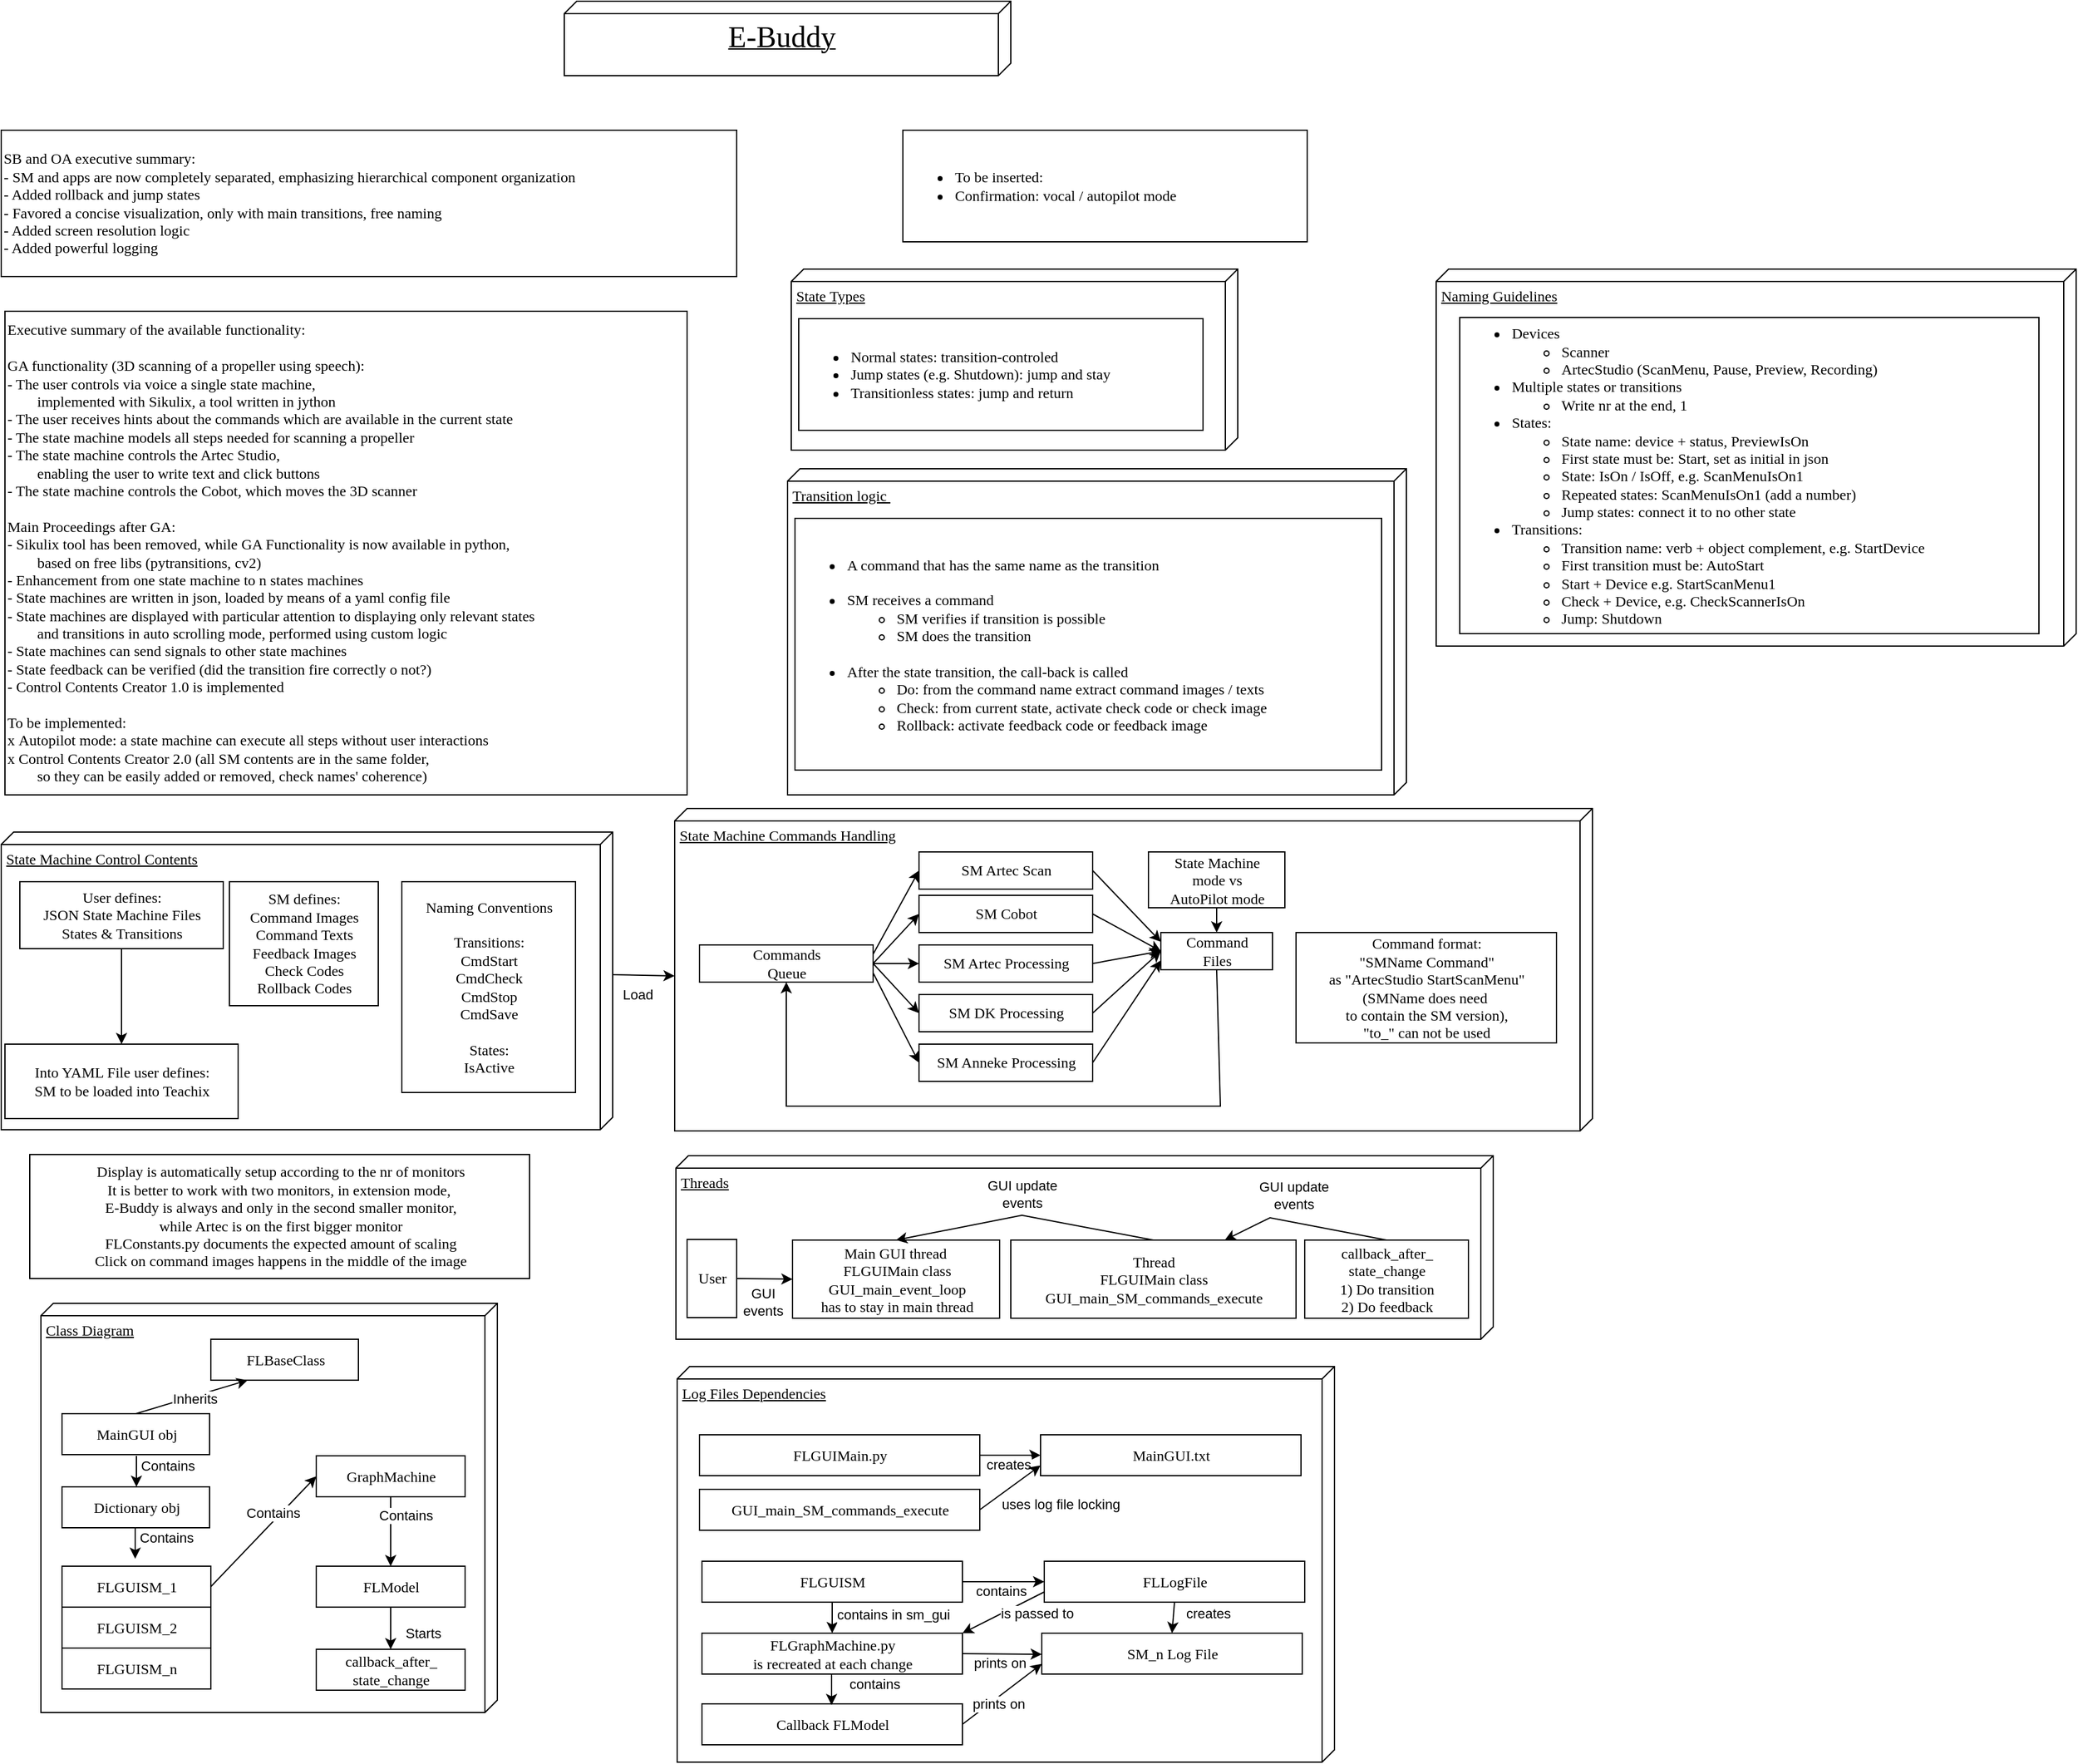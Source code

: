 <mxfile version="24.6.4" type="device">
  <diagram name="Page-1" id="5f0bae14-7c28-e335-631c-24af17079c00">
    <mxGraphModel dx="2854" dy="1715" grid="1" gridSize="10" guides="1" tooltips="1" connect="1" arrows="1" fold="1" page="1" pageScale="1" pageWidth="1100" pageHeight="850" background="none" math="0" shadow="0">
      <root>
        <mxCell id="0" />
        <mxCell id="1" parent="0" />
        <mxCell id="AY9wH07KmgAVZhraWsbL-15" value="Class Diagram" style="verticalAlign=top;align=left;spacingTop=8;spacingLeft=2;spacingRight=12;shape=cube;size=10;direction=south;fontStyle=4;html=1;rounded=0;shadow=0;comic=0;labelBackgroundColor=none;strokeWidth=1;fontFamily=Verdana;fontSize=12" parent="1" vertex="1">
          <mxGeometry x="-271" y="430" width="368" height="330" as="geometry" />
        </mxCell>
        <mxCell id="AY9wH07KmgAVZhraWsbL-14" value="Log Files Dependencies" style="verticalAlign=top;align=left;spacingTop=8;spacingLeft=2;spacingRight=12;shape=cube;size=10;direction=south;fontStyle=4;html=1;rounded=0;shadow=0;comic=0;labelBackgroundColor=none;strokeWidth=1;fontFamily=Verdana;fontSize=12" parent="1" vertex="1">
          <mxGeometry x="242" y="481" width="530" height="319" as="geometry" />
        </mxCell>
        <mxCell id="AY9wH07KmgAVZhraWsbL-13" value="Threads" style="verticalAlign=top;align=left;spacingTop=8;spacingLeft=2;spacingRight=12;shape=cube;size=10;direction=south;fontStyle=4;html=1;rounded=0;shadow=0;comic=0;labelBackgroundColor=none;strokeWidth=1;fontFamily=Verdana;fontSize=12" parent="1" vertex="1">
          <mxGeometry x="241" y="311" width="659" height="148" as="geometry" />
        </mxCell>
        <mxCell id="39150e848f15840c-1" value="State Machine Control Contents" style="verticalAlign=top;align=left;spacingTop=8;spacingLeft=2;spacingRight=12;shape=cube;size=10;direction=south;fontStyle=4;html=1;rounded=0;shadow=0;comic=0;labelBackgroundColor=none;strokeWidth=1;fontFamily=Verdana;fontSize=12" parent="1" vertex="1">
          <mxGeometry x="-303" y="50" width="493" height="240" as="geometry" />
        </mxCell>
        <mxCell id="39150e848f15840c-2" value="State Machine Commands Handling" style="verticalAlign=top;align=left;spacingTop=8;spacingLeft=2;spacingRight=12;shape=cube;size=10;direction=south;fontStyle=4;html=1;rounded=0;shadow=0;comic=0;labelBackgroundColor=none;strokeWidth=1;fontFamily=Verdana;fontSize=12" parent="1" vertex="1">
          <mxGeometry x="240" y="31" width="740" height="260" as="geometry" />
        </mxCell>
        <mxCell id="39150e848f15840c-4" value="&lt;div&gt;&lt;span style=&quot;background-color: initial;&quot;&gt;User defines:&lt;/span&gt;&lt;/div&gt;&lt;div&gt;JSON State Machine Files&lt;/div&gt;&lt;div&gt;States &amp;amp; Transitions&lt;/div&gt;" style="html=1;rounded=0;shadow=0;comic=0;labelBackgroundColor=none;strokeWidth=1;fontFamily=Verdana;fontSize=12;align=center;" parent="1" vertex="1">
          <mxGeometry x="-288" y="90" width="164" height="54" as="geometry" />
        </mxCell>
        <mxCell id="W2CoI75CdyUiyKa4dSAK-4" value="" style="endArrow=classic;html=1;rounded=0;entryX=0.5;entryY=0;entryDx=0;entryDy=0;" parent="1" source="39150e848f15840c-4" target="W2CoI75CdyUiyKa4dSAK-45" edge="1">
          <mxGeometry width="50" height="50" relative="1" as="geometry">
            <mxPoint x="66" y="390" as="sourcePoint" />
            <mxPoint x="116" y="340" as="targetPoint" />
          </mxGeometry>
        </mxCell>
        <mxCell id="W2CoI75CdyUiyKa4dSAK-6" value="&lt;div&gt;SM defines:&lt;br&gt;&lt;/div&gt;&lt;div&gt;Command I&lt;span style=&quot;background-color: initial;&quot;&gt;mages&lt;/span&gt;&lt;/div&gt;&lt;div&gt;Command Texts&lt;/div&gt;&lt;div&gt;Feedback Images&lt;/div&gt;&lt;div&gt;Check Codes&lt;/div&gt;&lt;div&gt;Rollback Codes&lt;/div&gt;" style="html=1;rounded=0;shadow=0;comic=0;labelBackgroundColor=none;strokeWidth=1;fontFamily=Verdana;fontSize=12;align=center;" parent="1" vertex="1">
          <mxGeometry x="-119" y="90" width="120" height="100" as="geometry" />
        </mxCell>
        <mxCell id="W2CoI75CdyUiyKa4dSAK-7" value="&lt;div&gt;SM Artec Scan&lt;/div&gt;" style="html=1;rounded=0;shadow=0;comic=0;labelBackgroundColor=none;strokeWidth=1;fontFamily=Verdana;fontSize=12;align=center;" parent="1" vertex="1">
          <mxGeometry x="437" y="66" width="140" height="30" as="geometry" />
        </mxCell>
        <mxCell id="W2CoI75CdyUiyKa4dSAK-8" value="&lt;div&gt;SM Artec Processing&lt;/div&gt;" style="html=1;rounded=0;shadow=0;comic=0;labelBackgroundColor=none;strokeWidth=1;fontFamily=Verdana;fontSize=12;align=center;" parent="1" vertex="1">
          <mxGeometry x="437" y="141" width="140" height="30" as="geometry" />
        </mxCell>
        <mxCell id="W2CoI75CdyUiyKa4dSAK-9" value="&lt;div&gt;SM Cobot&lt;/div&gt;" style="html=1;rounded=0;shadow=0;comic=0;labelBackgroundColor=none;strokeWidth=1;fontFamily=Verdana;fontSize=12;align=center;" parent="1" vertex="1">
          <mxGeometry x="437" y="101" width="140" height="30" as="geometry" />
        </mxCell>
        <mxCell id="W2CoI75CdyUiyKa4dSAK-10" value="&lt;div&gt;SM DK Processing&lt;/div&gt;" style="html=1;rounded=0;shadow=0;comic=0;labelBackgroundColor=none;strokeWidth=1;fontFamily=Verdana;fontSize=12;align=center;" parent="1" vertex="1">
          <mxGeometry x="437" y="181" width="140" height="30" as="geometry" />
        </mxCell>
        <mxCell id="W2CoI75CdyUiyKa4dSAK-11" value="&lt;div&gt;SM Anneke&lt;span style=&quot;background-color: initial;&quot;&gt;&amp;nbsp;Processing&lt;/span&gt;&lt;/div&gt;" style="html=1;rounded=0;shadow=0;comic=0;labelBackgroundColor=none;strokeWidth=1;fontFamily=Verdana;fontSize=12;align=center;" parent="1" vertex="1">
          <mxGeometry x="437" y="221" width="140" height="30" as="geometry" />
        </mxCell>
        <mxCell id="W2CoI75CdyUiyKa4dSAK-12" value="&lt;div&gt;Command&lt;/div&gt;&lt;div&gt;Files&lt;/div&gt;" style="html=1;rounded=0;shadow=0;comic=0;labelBackgroundColor=none;strokeWidth=1;fontFamily=Verdana;fontSize=12;align=center;" parent="1" vertex="1">
          <mxGeometry x="632" y="131" width="90" height="30" as="geometry" />
        </mxCell>
        <mxCell id="W2CoI75CdyUiyKa4dSAK-13" value="&lt;div&gt;Commands&lt;/div&gt;&lt;div&gt;Queue&lt;/div&gt;" style="html=1;rounded=0;shadow=0;comic=0;labelBackgroundColor=none;strokeWidth=1;fontFamily=Verdana;fontSize=12;align=center;" parent="1" vertex="1">
          <mxGeometry x="260" y="141" width="140" height="30" as="geometry" />
        </mxCell>
        <mxCell id="W2CoI75CdyUiyKa4dSAK-23" value="" style="endArrow=classic;html=1;rounded=0;exitX=1;exitY=0.5;exitDx=0;exitDy=0;entryX=0;entryY=0.75;entryDx=0;entryDy=0;" parent="1" source="W2CoI75CdyUiyKa4dSAK-11" target="W2CoI75CdyUiyKa4dSAK-12" edge="1">
          <mxGeometry width="50" height="50" relative="1" as="geometry">
            <mxPoint x="157" y="96" as="sourcePoint" />
            <mxPoint x="427" y="161" as="targetPoint" />
            <Array as="points" />
          </mxGeometry>
        </mxCell>
        <mxCell id="W2CoI75CdyUiyKa4dSAK-27" value="" style="endArrow=classic;html=1;rounded=0;entryX=0.5;entryY=1;entryDx=0;entryDy=0;exitX=0.5;exitY=1;exitDx=0;exitDy=0;" parent="1" source="W2CoI75CdyUiyKa4dSAK-12" target="W2CoI75CdyUiyKa4dSAK-13" edge="1">
          <mxGeometry width="50" height="50" relative="1" as="geometry">
            <mxPoint x="600" y="461" as="sourcePoint" />
            <mxPoint x="650" y="411" as="targetPoint" />
            <Array as="points">
              <mxPoint x="680" y="271" />
              <mxPoint x="330" y="271" />
            </Array>
          </mxGeometry>
        </mxCell>
        <mxCell id="W2CoI75CdyUiyKa4dSAK-28" value="" style="endArrow=classic;html=1;rounded=0;exitX=1;exitY=0.5;exitDx=0;exitDy=0;entryX=0;entryY=0.5;entryDx=0;entryDy=0;" parent="1" source="W2CoI75CdyUiyKa4dSAK-10" target="W2CoI75CdyUiyKa4dSAK-12" edge="1">
          <mxGeometry width="50" height="50" relative="1" as="geometry">
            <mxPoint x="587" y="239" as="sourcePoint" />
            <mxPoint x="642" y="164" as="targetPoint" />
            <Array as="points" />
          </mxGeometry>
        </mxCell>
        <mxCell id="W2CoI75CdyUiyKa4dSAK-29" value="" style="endArrow=classic;html=1;rounded=0;exitX=1;exitY=0.5;exitDx=0;exitDy=0;entryX=0;entryY=0.5;entryDx=0;entryDy=0;" parent="1" source="W2CoI75CdyUiyKa4dSAK-8" target="W2CoI75CdyUiyKa4dSAK-12" edge="1">
          <mxGeometry width="50" height="50" relative="1" as="geometry">
            <mxPoint x="587" y="206" as="sourcePoint" />
            <mxPoint x="642" y="156" as="targetPoint" />
            <Array as="points" />
          </mxGeometry>
        </mxCell>
        <mxCell id="W2CoI75CdyUiyKa4dSAK-30" value="" style="endArrow=classic;html=1;rounded=0;exitX=1;exitY=0.5;exitDx=0;exitDy=0;entryX=0;entryY=0.5;entryDx=0;entryDy=0;" parent="1" source="W2CoI75CdyUiyKa4dSAK-9" target="W2CoI75CdyUiyKa4dSAK-12" edge="1">
          <mxGeometry width="50" height="50" relative="1" as="geometry">
            <mxPoint x="587" y="166" as="sourcePoint" />
            <mxPoint x="642" y="156" as="targetPoint" />
            <Array as="points" />
          </mxGeometry>
        </mxCell>
        <mxCell id="W2CoI75CdyUiyKa4dSAK-31" value="" style="endArrow=classic;html=1;rounded=0;exitX=1;exitY=0.5;exitDx=0;exitDy=0;entryX=0;entryY=0.25;entryDx=0;entryDy=0;" parent="1" source="W2CoI75CdyUiyKa4dSAK-7" target="W2CoI75CdyUiyKa4dSAK-12" edge="1">
          <mxGeometry width="50" height="50" relative="1" as="geometry">
            <mxPoint x="587" y="126" as="sourcePoint" />
            <mxPoint x="630" y="151" as="targetPoint" />
            <Array as="points" />
          </mxGeometry>
        </mxCell>
        <mxCell id="W2CoI75CdyUiyKa4dSAK-33" value="" style="endArrow=classic;html=1;rounded=0;exitX=1;exitY=0.5;exitDx=0;exitDy=0;entryX=0;entryY=0.5;entryDx=0;entryDy=0;" parent="1" source="W2CoI75CdyUiyKa4dSAK-13" target="W2CoI75CdyUiyKa4dSAK-10" edge="1">
          <mxGeometry width="50" height="50" relative="1" as="geometry">
            <mxPoint x="764" y="521" as="sourcePoint" />
            <mxPoint x="819" y="439" as="targetPoint" />
            <Array as="points" />
          </mxGeometry>
        </mxCell>
        <mxCell id="W2CoI75CdyUiyKa4dSAK-34" value="" style="endArrow=classic;html=1;rounded=0;entryX=0;entryY=0.5;entryDx=0;entryDy=0;" parent="1" target="W2CoI75CdyUiyKa4dSAK-8" edge="1">
          <mxGeometry width="50" height="50" relative="1" as="geometry">
            <mxPoint x="400" y="156" as="sourcePoint" />
            <mxPoint x="819" y="431" as="targetPoint" />
            <Array as="points" />
          </mxGeometry>
        </mxCell>
        <mxCell id="W2CoI75CdyUiyKa4dSAK-35" value="" style="endArrow=classic;html=1;rounded=0;entryX=0;entryY=0.5;entryDx=0;entryDy=0;" parent="1" target="W2CoI75CdyUiyKa4dSAK-9" edge="1">
          <mxGeometry width="50" height="50" relative="1" as="geometry">
            <mxPoint x="400" y="156" as="sourcePoint" />
            <mxPoint x="819" y="431" as="targetPoint" />
            <Array as="points" />
          </mxGeometry>
        </mxCell>
        <mxCell id="W2CoI75CdyUiyKa4dSAK-36" value="" style="endArrow=classic;html=1;rounded=0;exitX=1;exitY=0.25;exitDx=0;exitDy=0;entryX=0;entryY=0.5;entryDx=0;entryDy=0;" parent="1" source="W2CoI75CdyUiyKa4dSAK-13" target="W2CoI75CdyUiyKa4dSAK-7" edge="1">
          <mxGeometry width="50" height="50" relative="1" as="geometry">
            <mxPoint x="764" y="366" as="sourcePoint" />
            <mxPoint x="880" y="331" as="targetPoint" />
            <Array as="points" />
          </mxGeometry>
        </mxCell>
        <mxCell id="W2CoI75CdyUiyKa4dSAK-37" value="" style="endArrow=classic;html=1;rounded=0;exitX=1;exitY=0.75;exitDx=0;exitDy=0;entryX=0;entryY=0.5;entryDx=0;entryDy=0;" parent="1" source="W2CoI75CdyUiyKa4dSAK-13" target="W2CoI75CdyUiyKa4dSAK-11" edge="1">
          <mxGeometry width="50" height="50" relative="1" as="geometry">
            <mxPoint x="410" y="166" as="sourcePoint" />
            <mxPoint x="447" y="206" as="targetPoint" />
            <Array as="points" />
          </mxGeometry>
        </mxCell>
        <mxCell id="W2CoI75CdyUiyKa4dSAK-38" value="&lt;div&gt;State Machine&lt;/div&gt;&lt;div&gt;mode vs&lt;/div&gt;&lt;div&gt;AutoPilot mode&lt;/div&gt;" style="html=1;rounded=0;shadow=0;comic=0;labelBackgroundColor=none;strokeWidth=1;fontFamily=Verdana;fontSize=12;align=center;" parent="1" vertex="1">
          <mxGeometry x="622" y="66" width="110" height="45" as="geometry" />
        </mxCell>
        <mxCell id="W2CoI75CdyUiyKa4dSAK-39" value="" style="endArrow=classic;html=1;rounded=0;exitX=0.5;exitY=1;exitDx=0;exitDy=0;entryX=0.5;entryY=0;entryDx=0;entryDy=0;" parent="1" source="W2CoI75CdyUiyKa4dSAK-38" target="W2CoI75CdyUiyKa4dSAK-12" edge="1">
          <mxGeometry width="50" height="50" relative="1" as="geometry">
            <mxPoint x="587" y="91" as="sourcePoint" />
            <mxPoint x="642" y="149" as="targetPoint" />
            <Array as="points" />
          </mxGeometry>
        </mxCell>
        <mxCell id="W2CoI75CdyUiyKa4dSAK-40" value="" style="endArrow=classic;html=1;rounded=0;exitX=0;exitY=0;exitDx=115;exitDy=0;entryX=0;entryY=0;entryDx=135;entryDy=740;entryPerimeter=0;exitPerimeter=0;" parent="1" source="39150e848f15840c-1" target="39150e848f15840c-2" edge="1">
          <mxGeometry width="50" height="50" relative="1" as="geometry">
            <mxPoint x="220" y="290" as="sourcePoint" />
            <mxPoint x="270" y="240" as="targetPoint" />
          </mxGeometry>
        </mxCell>
        <mxCell id="W2CoI75CdyUiyKa4dSAK-41" value="Load" style="edgeLabel;html=1;align=center;verticalAlign=middle;resizable=0;points=[];" parent="W2CoI75CdyUiyKa4dSAK-40" vertex="1" connectable="0">
          <mxGeometry x="0.325" y="-1" relative="1" as="geometry">
            <mxPoint x="-13" y="14" as="offset" />
          </mxGeometry>
        </mxCell>
        <mxCell id="W2CoI75CdyUiyKa4dSAK-45" value="&lt;div&gt;&lt;span style=&quot;background-color: initial;&quot;&gt;Into YAML File u&lt;/span&gt;ser defines:&lt;/div&gt;&lt;div&gt;&lt;span style=&quot;background-color: initial;&quot;&gt;SM to be loaded into Teachix&lt;/span&gt;&lt;/div&gt;" style="html=1;rounded=0;shadow=0;comic=0;labelBackgroundColor=none;strokeWidth=1;fontFamily=Verdana;fontSize=12;align=center;" parent="1" vertex="1">
          <mxGeometry x="-300" y="221" width="188" height="60" as="geometry" />
        </mxCell>
        <mxCell id="W2CoI75CdyUiyKa4dSAK-48" value="&lt;div&gt;FLGraphMachine.py&lt;/div&gt;&lt;div&gt;is recreated at each change&lt;/div&gt;" style="html=1;rounded=0;shadow=0;comic=0;labelBackgroundColor=none;strokeWidth=1;fontFamily=Verdana;fontSize=12;align=center;" parent="1" vertex="1">
          <mxGeometry x="262" y="696" width="210" height="33" as="geometry" />
        </mxCell>
        <mxCell id="W2CoI75CdyUiyKa4dSAK-49" value="&lt;div&gt;&lt;span style=&quot;background-color: initial;&quot;&gt;Callback&amp;nbsp;&lt;/span&gt;FLModel&lt;/div&gt;" style="html=1;rounded=0;shadow=0;comic=0;labelBackgroundColor=none;strokeWidth=1;fontFamily=Verdana;fontSize=12;align=center;" parent="1" vertex="1">
          <mxGeometry x="262" y="753" width="210" height="33" as="geometry" />
        </mxCell>
        <mxCell id="W2CoI75CdyUiyKa4dSAK-50" value="&lt;div&gt;FLGUISM&lt;/div&gt;" style="html=1;rounded=0;shadow=0;comic=0;labelBackgroundColor=none;strokeWidth=1;fontFamily=Verdana;fontSize=12;align=center;" parent="1" vertex="1">
          <mxGeometry x="262" y="638" width="210" height="33" as="geometry" />
        </mxCell>
        <mxCell id="W2CoI75CdyUiyKa4dSAK-51" value="&lt;div&gt;SM_n Log File&lt;/div&gt;" style="html=1;rounded=0;shadow=0;comic=0;labelBackgroundColor=none;strokeWidth=1;fontFamily=Verdana;fontSize=12;align=center;" parent="1" vertex="1">
          <mxGeometry x="536" y="696" width="210" height="33" as="geometry" />
        </mxCell>
        <mxCell id="W2CoI75CdyUiyKa4dSAK-52" value="" style="endArrow=classic;html=1;rounded=0;entryX=0.5;entryY=0;entryDx=0;entryDy=0;exitX=0.5;exitY=1;exitDx=0;exitDy=0;" parent="1" source="W2CoI75CdyUiyKa4dSAK-50" target="W2CoI75CdyUiyKa4dSAK-48" edge="1">
          <mxGeometry width="50" height="50" relative="1" as="geometry">
            <mxPoint x="332" y="506" as="sourcePoint" />
            <mxPoint x="519" y="331" as="targetPoint" />
          </mxGeometry>
        </mxCell>
        <mxCell id="W2CoI75CdyUiyKa4dSAK-53" value="contains in sm_gui" style="edgeLabel;html=1;align=center;verticalAlign=middle;resizable=0;points=[];" parent="W2CoI75CdyUiyKa4dSAK-52" vertex="1" connectable="0">
          <mxGeometry x="0.003" y="3" relative="1" as="geometry">
            <mxPoint x="46" y="-3" as="offset" />
          </mxGeometry>
        </mxCell>
        <mxCell id="W2CoI75CdyUiyKa4dSAK-54" value="" style="endArrow=classic;html=1;rounded=0;entryX=0.5;entryY=0;entryDx=0;entryDy=0;exitX=0.5;exitY=1;exitDx=0;exitDy=0;" parent="1" edge="1">
          <mxGeometry width="50" height="50" relative="1" as="geometry">
            <mxPoint x="366.5" y="729" as="sourcePoint" />
            <mxPoint x="366.5" y="754" as="targetPoint" />
          </mxGeometry>
        </mxCell>
        <mxCell id="W2CoI75CdyUiyKa4dSAK-55" value="contains" style="edgeLabel;html=1;align=center;verticalAlign=middle;resizable=0;points=[];" parent="W2CoI75CdyUiyKa4dSAK-54" vertex="1" connectable="0">
          <mxGeometry x="0.003" y="3" relative="1" as="geometry">
            <mxPoint x="31" y="-5" as="offset" />
          </mxGeometry>
        </mxCell>
        <mxCell id="W2CoI75CdyUiyKa4dSAK-56" value="" style="endArrow=classic;html=1;rounded=0;entryX=0;entryY=0.5;entryDx=0;entryDy=0;exitX=1;exitY=0.5;exitDx=0;exitDy=0;" parent="1" source="W2CoI75CdyUiyKa4dSAK-50" target="AY9wH07KmgAVZhraWsbL-56" edge="1">
          <mxGeometry width="50" height="50" relative="1" as="geometry">
            <mxPoint x="346" y="506" as="sourcePoint" />
            <mxPoint x="533" y="331" as="targetPoint" />
          </mxGeometry>
        </mxCell>
        <mxCell id="W2CoI75CdyUiyKa4dSAK-57" value="contains" style="edgeLabel;html=1;align=center;verticalAlign=middle;resizable=0;points=[];" parent="W2CoI75CdyUiyKa4dSAK-56" vertex="1" connectable="0">
          <mxGeometry x="0.003" y="3" relative="1" as="geometry">
            <mxPoint x="-2" y="10" as="offset" />
          </mxGeometry>
        </mxCell>
        <mxCell id="W2CoI75CdyUiyKa4dSAK-58" value="" style="endArrow=classic;html=1;rounded=0;exitX=1;exitY=0.5;exitDx=0;exitDy=0;" parent="1" source="W2CoI75CdyUiyKa4dSAK-48" edge="1">
          <mxGeometry width="50" height="50" relative="1" as="geometry">
            <mxPoint x="496" y="665" as="sourcePoint" />
            <mxPoint x="536" y="713" as="targetPoint" />
          </mxGeometry>
        </mxCell>
        <mxCell id="W2CoI75CdyUiyKa4dSAK-59" value="prints on" style="edgeLabel;html=1;align=center;verticalAlign=middle;resizable=0;points=[];" parent="W2CoI75CdyUiyKa4dSAK-58" vertex="1" connectable="0">
          <mxGeometry x="0.003" y="3" relative="1" as="geometry">
            <mxPoint x="-2" y="10" as="offset" />
          </mxGeometry>
        </mxCell>
        <mxCell id="W2CoI75CdyUiyKa4dSAK-60" value="" style="endArrow=classic;html=1;rounded=0;exitX=1;exitY=0.5;exitDx=0;exitDy=0;entryX=0;entryY=0.75;entryDx=0;entryDy=0;" parent="1" source="W2CoI75CdyUiyKa4dSAK-49" target="W2CoI75CdyUiyKa4dSAK-51" edge="1">
          <mxGeometry width="50" height="50" relative="1" as="geometry">
            <mxPoint x="496" y="723" as="sourcePoint" />
            <mxPoint x="546" y="723" as="targetPoint" />
          </mxGeometry>
        </mxCell>
        <mxCell id="W2CoI75CdyUiyKa4dSAK-61" value="prints on" style="edgeLabel;html=1;align=center;verticalAlign=middle;resizable=0;points=[];" parent="W2CoI75CdyUiyKa4dSAK-60" vertex="1" connectable="0">
          <mxGeometry x="0.003" y="3" relative="1" as="geometry">
            <mxPoint x="-2" y="10" as="offset" />
          </mxGeometry>
        </mxCell>
        <mxCell id="AY9wH07KmgAVZhraWsbL-1" value="&lt;div&gt;MainGUI obj&lt;/div&gt;" style="html=1;rounded=0;shadow=0;comic=0;labelBackgroundColor=none;strokeWidth=1;fontFamily=Verdana;fontSize=12;align=center;" parent="1" vertex="1">
          <mxGeometry x="-254" y="519" width="119" height="33" as="geometry" />
        </mxCell>
        <mxCell id="AY9wH07KmgAVZhraWsbL-2" value="&lt;div&gt;Dictionary obj&lt;/div&gt;" style="html=1;rounded=0;shadow=0;comic=0;labelBackgroundColor=none;strokeWidth=1;fontFamily=Verdana;fontSize=12;align=center;" parent="1" vertex="1">
          <mxGeometry x="-254" y="578" width="119" height="33" as="geometry" />
        </mxCell>
        <mxCell id="AY9wH07KmgAVZhraWsbL-3" value="&lt;div&gt;FLGUISM_1&lt;/div&gt;" style="html=1;rounded=0;shadow=0;comic=0;labelBackgroundColor=none;strokeWidth=1;fontFamily=Verdana;fontSize=12;align=center;" parent="1" vertex="1">
          <mxGeometry x="-254" y="642" width="120" height="33" as="geometry" />
        </mxCell>
        <mxCell id="AY9wH07KmgAVZhraWsbL-4" value="&lt;div&gt;FLGUISM_2&lt;/div&gt;" style="html=1;rounded=0;shadow=0;comic=0;labelBackgroundColor=none;strokeWidth=1;fontFamily=Verdana;fontSize=12;align=center;" parent="1" vertex="1">
          <mxGeometry x="-254" y="675" width="120" height="33" as="geometry" />
        </mxCell>
        <mxCell id="AY9wH07KmgAVZhraWsbL-5" value="&lt;div&gt;FLGUISM_n&lt;/div&gt;" style="html=1;rounded=0;shadow=0;comic=0;labelBackgroundColor=none;strokeWidth=1;fontFamily=Verdana;fontSize=12;align=center;" parent="1" vertex="1">
          <mxGeometry x="-254" y="708" width="120" height="33" as="geometry" />
        </mxCell>
        <mxCell id="AY9wH07KmgAVZhraWsbL-7" value="" style="endArrow=classic;html=1;rounded=0;entryX=0.5;entryY=0;entryDx=0;entryDy=0;exitX=0.5;exitY=1;exitDx=0;exitDy=0;" parent="1" edge="1">
          <mxGeometry width="50" height="50" relative="1" as="geometry">
            <mxPoint x="-194" y="553" as="sourcePoint" />
            <mxPoint x="-194" y="578" as="targetPoint" />
          </mxGeometry>
        </mxCell>
        <mxCell id="AY9wH07KmgAVZhraWsbL-8" value="Contains" style="edgeLabel;html=1;align=center;verticalAlign=middle;resizable=0;points=[];" parent="AY9wH07KmgAVZhraWsbL-7" vertex="1" connectable="0">
          <mxGeometry x="0.003" y="3" relative="1" as="geometry">
            <mxPoint x="22" y="-5" as="offset" />
          </mxGeometry>
        </mxCell>
        <mxCell id="AY9wH07KmgAVZhraWsbL-10" value="" style="endArrow=classic;html=1;rounded=0;entryX=0.5;entryY=0;entryDx=0;entryDy=0;exitX=0.5;exitY=1;exitDx=0;exitDy=0;" parent="1" edge="1">
          <mxGeometry width="50" height="50" relative="1" as="geometry">
            <mxPoint x="-195" y="611" as="sourcePoint" />
            <mxPoint x="-195" y="636" as="targetPoint" />
          </mxGeometry>
        </mxCell>
        <mxCell id="AY9wH07KmgAVZhraWsbL-11" value="Contains" style="edgeLabel;html=1;align=center;verticalAlign=middle;resizable=0;points=[];" parent="AY9wH07KmgAVZhraWsbL-10" vertex="1" connectable="0">
          <mxGeometry x="0.003" y="3" relative="1" as="geometry">
            <mxPoint x="22" y="-5" as="offset" />
          </mxGeometry>
        </mxCell>
        <mxCell id="W2CoI75CdyUiyKa4dSAK-44" value="&lt;div&gt;Thread&lt;/div&gt;&lt;div&gt;FLGUIMain class&lt;br&gt;&lt;/div&gt;&lt;div&gt;GUI_main_SM_commands_execute&lt;/div&gt;" style="html=1;rounded=0;shadow=0;comic=0;labelBackgroundColor=none;strokeWidth=1;fontFamily=Verdana;fontSize=12;align=center;" parent="1" vertex="1">
          <mxGeometry x="511" y="379" width="230" height="63" as="geometry" />
        </mxCell>
        <mxCell id="W2CoI75CdyUiyKa4dSAK-43" value="&lt;div&gt;Main GUI thread&amp;nbsp;&lt;/div&gt;&lt;div&gt;FLGUIMain class&lt;/div&gt;&lt;div&gt;GUI_&lt;span style=&quot;background-color: initial;&quot;&gt;main_event_loop&lt;/span&gt;&lt;/div&gt;&lt;div&gt;has to stay in main thread&lt;span style=&quot;background-color: initial;&quot;&gt;&lt;br&gt;&lt;/span&gt;&lt;/div&gt;" style="html=1;rounded=0;shadow=0;comic=0;labelBackgroundColor=none;strokeWidth=1;fontFamily=Verdana;fontSize=12;align=center;" parent="1" vertex="1">
          <mxGeometry x="335" y="379" width="167" height="63" as="geometry" />
        </mxCell>
        <mxCell id="AY9wH07KmgAVZhraWsbL-16" value="&lt;div&gt;Display is automatically setup according to the nr of monitors&lt;/div&gt;&lt;div&gt;It is better to work with two monitors,&amp;nbsp;&lt;span style=&quot;background-color: initial;&quot;&gt;in extension mode,&amp;nbsp;&lt;/span&gt;&lt;/div&gt;&lt;div&gt;E-Buddy is always and only in the second smaller monitor,&lt;/div&gt;&lt;div&gt;while Artec is on the first bigger monitor&lt;/div&gt;&lt;div&gt;FLConstants.py documents the expected amount of scaling&lt;/div&gt;&lt;div&gt;Click on command images happens in the middle of the image&lt;br&gt;&lt;/div&gt;" style="html=1;rounded=0;shadow=0;comic=0;labelBackgroundColor=none;strokeWidth=1;fontFamily=Verdana;fontSize=12;align=center;" parent="1" vertex="1">
          <mxGeometry x="-280" y="310" width="403" height="100" as="geometry" />
        </mxCell>
        <mxCell id="AY9wH07KmgAVZhraWsbL-18" value="&lt;div&gt;Executive summary of the available functionality:&lt;/div&gt;&lt;div&gt;&lt;br&gt;&lt;/div&gt;&lt;div&gt;GA functionality (3D scanning of a propeller using speech):&lt;/div&gt;&lt;div&gt;- The user controls via voice a single state machine,&amp;nbsp;&lt;/div&gt;&lt;div&gt;&lt;span style=&quot;white-space: pre;&quot;&gt;&#x9;&lt;/span&gt;implemented with Sikulix,&amp;nbsp;&lt;span style=&quot;background-color: initial;&quot;&gt;a tool written in jython&lt;/span&gt;&lt;/div&gt;&lt;div&gt;- The user receives hints about the commands which are&amp;nbsp;&lt;span style=&quot;background-color: initial;&quot;&gt;available in the current state&lt;/span&gt;&lt;br&gt;&lt;/div&gt;&lt;div&gt;- The state machine models all steps needed for scanning a propeller&lt;br&gt;&lt;/div&gt;&lt;div&gt;- The state machine controls the Artec Studio,&amp;nbsp;&lt;/div&gt;&lt;div&gt;&lt;span style=&quot;white-space: pre;&quot;&gt;&#x9;&lt;/span&gt;enabling the user to write text and click buttons&amp;nbsp;&lt;/div&gt;&lt;div&gt;- The state machine&amp;nbsp;&lt;span style=&quot;background-color: initial;&quot;&gt;controls the Cobot, which moves the 3D scanner&lt;/span&gt;&lt;/div&gt;&lt;div&gt;&lt;br&gt;&lt;/div&gt;&lt;div&gt;Main Proceedings after GA:&lt;/div&gt;&lt;div&gt;- Sikulix tool has been removed, while&amp;nbsp;&lt;span style=&quot;background-color: initial;&quot;&gt;GA Functionality is now available&lt;/span&gt;&lt;span style=&quot;background-color: initial;&quot;&gt;&amp;nbsp;in python, &lt;br&gt;&lt;span style=&quot;white-space: pre;&quot;&gt;&#x9;&lt;/span&gt;based on free libs (p&lt;/span&gt;&lt;span style=&quot;background-color: initial;&quot;&gt;ytransitions,&amp;nbsp;&lt;/span&gt;&lt;span style=&quot;background-color: initial;&quot;&gt;cv2)&lt;/span&gt;&lt;/div&gt;&lt;div style=&quot;&quot;&gt;- Enhancement from one state machine to n states machines&lt;/div&gt;&lt;div style=&quot;&quot;&gt;- State machines are written in json, loaded by means of a yaml config file&lt;/div&gt;&lt;div style=&quot;&quot;&gt;- State machines are displayed with particular attention to displaying on&lt;span style=&quot;background-color: initial;&quot;&gt;ly relevant states&amp;nbsp;&lt;/span&gt;&lt;/div&gt;&lt;div style=&quot;&quot;&gt;&lt;span style=&quot;background-color: initial;&quot;&gt;&lt;span style=&quot;white-space: pre;&quot;&gt;&#x9;&lt;/span&gt;and transitions in auto scrolling mode, performed using custom logic&lt;/span&gt;&lt;/div&gt;&lt;div style=&quot;&quot;&gt;- State machines can send signals to other state machines&lt;/div&gt;&lt;div style=&quot;&quot;&gt;- State feedback can be verified (did the transition fire correctly o not?)&lt;/div&gt;&lt;div style=&quot;&quot;&gt;-&amp;nbsp;&lt;span style=&quot;background-color: initial;&quot;&gt;Control Contents Creator 1.0 is implemented&lt;/span&gt;&lt;/div&gt;&lt;div style=&quot;&quot;&gt;&lt;span style=&quot;background-color: initial;&quot;&gt;&lt;br&gt;&lt;/span&gt;&lt;/div&gt;&lt;div style=&quot;&quot;&gt;To be implemented:&lt;/div&gt;&lt;div style=&quot;&quot;&gt;x&amp;nbsp;&lt;span style=&quot;background-color: initial;&quot;&gt;Autopilot mode: a&lt;/span&gt;&lt;span style=&quot;background-color: initial;&quot;&gt;&amp;nbsp;state machine can execute all steps without user interactions&lt;/span&gt;&lt;/div&gt;&lt;div style=&quot;&quot;&gt;x Control Contents Creator 2.0 (all SM contents are in the same folder,&amp;nbsp;&lt;/div&gt;&lt;div style=&quot;&quot;&gt;&lt;span style=&quot;white-space: pre;&quot;&gt;&#x9;&lt;/span&gt;so they can be easily added or removed, check names&#39; coherence)&lt;/div&gt;" style="html=1;rounded=0;shadow=0;comic=0;labelBackgroundColor=none;strokeWidth=1;fontFamily=Verdana;fontSize=12;align=left;" parent="1" vertex="1">
          <mxGeometry x="-300" y="-370" width="550" height="390" as="geometry" />
        </mxCell>
        <mxCell id="AY9wH07KmgAVZhraWsbL-23" value="State&lt;span style=&quot;background-color: initial;&quot;&gt;&amp;nbsp;Types&lt;/span&gt;" style="verticalAlign=top;align=left;spacingTop=8;spacingLeft=2;spacingRight=12;shape=cube;size=10;direction=south;fontStyle=4;html=1;rounded=0;shadow=0;comic=0;labelBackgroundColor=none;strokeWidth=1;fontFamily=Verdana;fontSize=12" parent="1" vertex="1">
          <mxGeometry x="334" y="-404" width="360" height="146" as="geometry" />
        </mxCell>
        <mxCell id="AY9wH07KmgAVZhraWsbL-22" value="&lt;div&gt;&lt;ul&gt;&lt;li&gt;&lt;span style=&quot;background-color: initial;&quot;&gt;Normal states: transition-controled&lt;/span&gt;&lt;/li&gt;&lt;li&gt;Jump states (e.g. Shutdown): jump and stay&lt;/li&gt;&lt;li&gt;Transitionless states: jump and return&lt;/li&gt;&lt;/ul&gt;&lt;/div&gt;" style="html=1;rounded=0;shadow=0;comic=0;labelBackgroundColor=none;strokeWidth=1;fontFamily=Verdana;fontSize=12;align=left;" parent="1" vertex="1">
          <mxGeometry x="340" y="-364" width="326" height="90" as="geometry" />
        </mxCell>
        <mxCell id="AY9wH07KmgAVZhraWsbL-24" value="&lt;span style=&quot;font-size: 24px;&quot;&gt;E-Buddy&lt;/span&gt;" style="verticalAlign=top;align=center;spacingTop=8;spacingLeft=2;spacingRight=12;shape=cube;size=10;direction=south;fontStyle=4;html=1;rounded=0;shadow=0;comic=0;labelBackgroundColor=none;strokeWidth=1;fontFamily=Verdana;fontSize=12" parent="1" vertex="1">
          <mxGeometry x="151" y="-620" width="360" height="60" as="geometry" />
        </mxCell>
        <mxCell id="AY9wH07KmgAVZhraWsbL-25" value="&lt;div&gt;callback_after_&lt;br&gt;state_change&lt;br&gt;&lt;/div&gt;&lt;div&gt;1) Do transition&lt;/div&gt;&lt;div&gt;2) Do feedback&lt;/div&gt;" style="html=1;rounded=0;shadow=0;comic=0;labelBackgroundColor=none;strokeWidth=1;fontFamily=Verdana;fontSize=12;align=center;" parent="1" vertex="1">
          <mxGeometry x="748" y="379" width="132" height="63" as="geometry" />
        </mxCell>
        <mxCell id="AY9wH07KmgAVZhraWsbL-26" value="&lt;div&gt;FLModel&lt;/div&gt;" style="html=1;rounded=0;shadow=0;comic=0;labelBackgroundColor=none;strokeWidth=1;fontFamily=Verdana;fontSize=12;align=center;" parent="1" vertex="1">
          <mxGeometry x="-49" y="642" width="120" height="33" as="geometry" />
        </mxCell>
        <mxCell id="AY9wH07KmgAVZhraWsbL-27" value="" style="endArrow=classic;html=1;rounded=0;exitX=1;exitY=0.5;exitDx=0;exitDy=0;entryX=0;entryY=0.5;entryDx=0;entryDy=0;" parent="1" source="AY9wH07KmgAVZhraWsbL-3" target="AY9wH07KmgAVZhraWsbL-43" edge="1">
          <mxGeometry width="50" height="50" relative="1" as="geometry">
            <mxPoint x="-185" y="621" as="sourcePoint" />
            <mxPoint x="-185" y="646" as="targetPoint" />
          </mxGeometry>
        </mxCell>
        <mxCell id="AY9wH07KmgAVZhraWsbL-28" value="Contains" style="edgeLabel;html=1;align=center;verticalAlign=middle;resizable=0;points=[];" parent="AY9wH07KmgAVZhraWsbL-27" vertex="1" connectable="0">
          <mxGeometry x="0.003" y="3" relative="1" as="geometry">
            <mxPoint x="9" y="-13" as="offset" />
          </mxGeometry>
        </mxCell>
        <mxCell id="AY9wH07KmgAVZhraWsbL-29" value="&lt;div&gt;&lt;span style=&quot;background-color: initial;&quot;&gt;callback_after_&lt;br&gt;state_change&lt;/span&gt;&lt;br&gt;&lt;/div&gt;" style="html=1;rounded=0;shadow=0;comic=0;labelBackgroundColor=none;strokeWidth=1;fontFamily=Verdana;fontSize=12;align=center;fontStyle=0" parent="1" vertex="1">
          <mxGeometry x="-49" y="709" width="120" height="33" as="geometry" />
        </mxCell>
        <mxCell id="AY9wH07KmgAVZhraWsbL-30" value="" style="endArrow=classic;html=1;rounded=0;exitX=0.5;exitY=1;exitDx=0;exitDy=0;entryX=0.5;entryY=0;entryDx=0;entryDy=0;" parent="1" source="AY9wH07KmgAVZhraWsbL-26" target="AY9wH07KmgAVZhraWsbL-29" edge="1">
          <mxGeometry width="50" height="50" relative="1" as="geometry">
            <mxPoint x="-124" y="669" as="sourcePoint" />
            <mxPoint x="-39" y="669" as="targetPoint" />
          </mxGeometry>
        </mxCell>
        <mxCell id="AY9wH07KmgAVZhraWsbL-31" value="Starts" style="edgeLabel;html=1;align=center;verticalAlign=middle;resizable=0;points=[];" parent="AY9wH07KmgAVZhraWsbL-30" vertex="1" connectable="0">
          <mxGeometry x="0.003" y="3" relative="1" as="geometry">
            <mxPoint x="23" y="4" as="offset" />
          </mxGeometry>
        </mxCell>
        <mxCell id="AY9wH07KmgAVZhraWsbL-32" value="&lt;div&gt;User&lt;/div&gt;" style="html=1;rounded=0;shadow=0;comic=0;labelBackgroundColor=none;strokeWidth=1;fontFamily=Verdana;fontSize=12;align=center;" parent="1" vertex="1">
          <mxGeometry x="250" y="378.5" width="40" height="63" as="geometry" />
        </mxCell>
        <mxCell id="AY9wH07KmgAVZhraWsbL-33" value="" style="endArrow=classic;html=1;rounded=0;entryX=0;entryY=0.5;entryDx=0;entryDy=0;exitX=1;exitY=0.5;exitDx=0;exitDy=0;" parent="1" source="AY9wH07KmgAVZhraWsbL-32" target="W2CoI75CdyUiyKa4dSAK-43" edge="1">
          <mxGeometry width="50" height="50" relative="1" as="geometry">
            <mxPoint x="290" y="411" as="sourcePoint" />
            <mxPoint x="247" y="214" as="targetPoint" />
          </mxGeometry>
        </mxCell>
        <mxCell id="AY9wH07KmgAVZhraWsbL-34" value="GUI&lt;div&gt;events&lt;/div&gt;" style="edgeLabel;html=1;align=center;verticalAlign=middle;resizable=0;points=[];" parent="AY9wH07KmgAVZhraWsbL-33" vertex="1" connectable="0">
          <mxGeometry x="0.003" y="3" relative="1" as="geometry">
            <mxPoint x="-2" y="21" as="offset" />
          </mxGeometry>
        </mxCell>
        <mxCell id="AY9wH07KmgAVZhraWsbL-36" value="" style="endArrow=classic;html=1;rounded=0;entryX=0.5;entryY=0;entryDx=0;entryDy=0;exitX=0.5;exitY=0;exitDx=0;exitDy=0;" parent="1" source="W2CoI75CdyUiyKa4dSAK-44" target="W2CoI75CdyUiyKa4dSAK-43" edge="1">
          <mxGeometry width="50" height="50" relative="1" as="geometry">
            <mxPoint x="300" y="421" as="sourcePoint" />
            <mxPoint x="345" y="421" as="targetPoint" />
            <Array as="points">
              <mxPoint x="520" y="359" />
            </Array>
          </mxGeometry>
        </mxCell>
        <mxCell id="AY9wH07KmgAVZhraWsbL-37" value="GUI update&lt;div&gt;events&lt;/div&gt;" style="edgeLabel;html=1;align=center;verticalAlign=middle;resizable=0;points=[];" parent="AY9wH07KmgAVZhraWsbL-36" vertex="1" connectable="0">
          <mxGeometry x="0.003" y="3" relative="1" as="geometry">
            <mxPoint x="-2" y="-21" as="offset" />
          </mxGeometry>
        </mxCell>
        <mxCell id="AY9wH07KmgAVZhraWsbL-41" value="" style="endArrow=classic;html=1;rounded=0;entryX=0.75;entryY=0;entryDx=0;entryDy=0;exitX=0.5;exitY=0;exitDx=0;exitDy=0;" parent="1" source="AY9wH07KmgAVZhraWsbL-25" target="W2CoI75CdyUiyKa4dSAK-44" edge="1">
          <mxGeometry width="50" height="50" relative="1" as="geometry">
            <mxPoint x="950" y="111" as="sourcePoint" />
            <mxPoint x="429" y="389" as="targetPoint" />
            <Array as="points">
              <mxPoint x="720" y="361" />
            </Array>
          </mxGeometry>
        </mxCell>
        <mxCell id="AY9wH07KmgAVZhraWsbL-42" value="GUI update&lt;div&gt;events&lt;/div&gt;" style="edgeLabel;html=1;align=center;verticalAlign=middle;resizable=0;points=[];" parent="AY9wH07KmgAVZhraWsbL-41" vertex="1" connectable="0">
          <mxGeometry x="0.003" y="3" relative="1" as="geometry">
            <mxPoint x="-7" y="-26" as="offset" />
          </mxGeometry>
        </mxCell>
        <mxCell id="AY9wH07KmgAVZhraWsbL-43" value="GraphMachine" style="html=1;rounded=0;shadow=0;comic=0;labelBackgroundColor=none;strokeWidth=1;fontFamily=Verdana;fontSize=12;align=center;" parent="1" vertex="1">
          <mxGeometry x="-49" y="553" width="120" height="33" as="geometry" />
        </mxCell>
        <mxCell id="AY9wH07KmgAVZhraWsbL-44" value="" style="endArrow=classic;html=1;rounded=0;exitX=0.5;exitY=1;exitDx=0;exitDy=0;entryX=0.5;entryY=0;entryDx=0;entryDy=0;" parent="1" source="AY9wH07KmgAVZhraWsbL-43" target="AY9wH07KmgAVZhraWsbL-26" edge="1">
          <mxGeometry width="50" height="50" relative="1" as="geometry">
            <mxPoint x="-124" y="669" as="sourcePoint" />
            <mxPoint x="-39" y="617" as="targetPoint" />
          </mxGeometry>
        </mxCell>
        <mxCell id="AY9wH07KmgAVZhraWsbL-45" value="Contains" style="edgeLabel;html=1;align=center;verticalAlign=middle;resizable=0;points=[];" parent="AY9wH07KmgAVZhraWsbL-44" vertex="1" connectable="0">
          <mxGeometry x="0.003" y="3" relative="1" as="geometry">
            <mxPoint x="9" y="-13" as="offset" />
          </mxGeometry>
        </mxCell>
        <mxCell id="AY9wH07KmgAVZhraWsbL-46" value="&lt;div&gt;Naming Conventions&lt;/div&gt;&lt;div&gt;&lt;br&gt;&lt;/div&gt;&lt;div&gt;Transitions:&lt;/div&gt;&lt;div&gt;CmdStart&lt;/div&gt;&lt;div&gt;CmdCheck&lt;/div&gt;&lt;div&gt;CmdStop&lt;/div&gt;&lt;div&gt;CmdSave&lt;/div&gt;&lt;div&gt;&lt;br&gt;&lt;/div&gt;&lt;div&gt;States:&lt;/div&gt;&lt;div&gt;IsActive&lt;/div&gt;" style="html=1;rounded=0;shadow=0;comic=0;labelBackgroundColor=none;strokeWidth=1;fontFamily=Verdana;fontSize=12;align=center;" parent="1" vertex="1">
          <mxGeometry x="20" y="90" width="140" height="170" as="geometry" />
        </mxCell>
        <mxCell id="AY9wH07KmgAVZhraWsbL-48" value="&lt;div&gt;FLGUIMain.py&lt;/div&gt;" style="html=1;rounded=0;shadow=0;comic=0;labelBackgroundColor=none;strokeWidth=1;fontFamily=Verdana;fontSize=12;align=center;" parent="1" vertex="1">
          <mxGeometry x="260" y="536" width="226" height="33" as="geometry" />
        </mxCell>
        <mxCell id="AY9wH07KmgAVZhraWsbL-49" value="&lt;div&gt;MainGUI.txt&lt;/div&gt;" style="html=1;rounded=0;shadow=0;comic=0;labelBackgroundColor=none;strokeWidth=1;fontFamily=Verdana;fontSize=12;align=center;" parent="1" vertex="1">
          <mxGeometry x="535" y="536" width="210" height="33" as="geometry" />
        </mxCell>
        <mxCell id="AY9wH07KmgAVZhraWsbL-50" value="" style="endArrow=classic;html=1;rounded=0;entryX=0;entryY=0.5;entryDx=0;entryDy=0;exitX=1;exitY=0.5;exitDx=0;exitDy=0;" parent="1" source="AY9wH07KmgAVZhraWsbL-48" target="AY9wH07KmgAVZhraWsbL-49" edge="1">
          <mxGeometry width="50" height="50" relative="1" as="geometry">
            <mxPoint x="496" y="626" as="sourcePoint" />
            <mxPoint x="546" y="675" as="targetPoint" />
          </mxGeometry>
        </mxCell>
        <mxCell id="AY9wH07KmgAVZhraWsbL-51" value="creates" style="edgeLabel;html=1;align=center;verticalAlign=middle;resizable=0;points=[];" parent="AY9wH07KmgAVZhraWsbL-50" vertex="1" connectable="0">
          <mxGeometry x="0.003" y="3" relative="1" as="geometry">
            <mxPoint x="-2" y="10" as="offset" />
          </mxGeometry>
        </mxCell>
        <mxCell id="AY9wH07KmgAVZhraWsbL-53" value="" style="endArrow=classic;html=1;rounded=0;exitX=1;exitY=0.5;exitDx=0;exitDy=0;entryX=0;entryY=0.75;entryDx=0;entryDy=0;" parent="1" target="AY9wH07KmgAVZhraWsbL-49" edge="1">
          <mxGeometry width="50" height="50" relative="1" as="geometry">
            <mxPoint x="486" y="596.5" as="sourcePoint" />
            <mxPoint x="545" y="563" as="targetPoint" />
          </mxGeometry>
        </mxCell>
        <mxCell id="AY9wH07KmgAVZhraWsbL-54" value="uses log file locking" style="edgeLabel;html=1;align=center;verticalAlign=middle;resizable=0;points=[];" parent="AY9wH07KmgAVZhraWsbL-53" vertex="1" connectable="0">
          <mxGeometry x="0.003" y="3" relative="1" as="geometry">
            <mxPoint x="42" y="16" as="offset" />
          </mxGeometry>
        </mxCell>
        <mxCell id="AY9wH07KmgAVZhraWsbL-55" value="GUI_main_SM_commands_execute" style="html=1;rounded=0;shadow=0;comic=0;labelBackgroundColor=none;strokeWidth=1;fontFamily=Verdana;fontSize=12;align=center;" parent="1" vertex="1">
          <mxGeometry x="260" y="580" width="226" height="33" as="geometry" />
        </mxCell>
        <mxCell id="AY9wH07KmgAVZhraWsbL-56" value="&lt;div&gt;FLLogFile&lt;/div&gt;" style="html=1;rounded=0;shadow=0;comic=0;labelBackgroundColor=none;strokeWidth=1;fontFamily=Verdana;fontSize=12;align=center;" parent="1" vertex="1">
          <mxGeometry x="538" y="638" width="210" height="33" as="geometry" />
        </mxCell>
        <mxCell id="AY9wH07KmgAVZhraWsbL-57" value="creates" style="endArrow=classic;html=1;rounded=0;entryX=0.5;entryY=0;entryDx=0;entryDy=0;exitX=0.5;exitY=1;exitDx=0;exitDy=0;" parent="1" source="AY9wH07KmgAVZhraWsbL-56" target="W2CoI75CdyUiyKa4dSAK-51" edge="1">
          <mxGeometry x="-0.456" y="28" width="50" height="50" relative="1" as="geometry">
            <mxPoint x="496" y="665" as="sourcePoint" />
            <mxPoint x="548" y="665" as="targetPoint" />
            <mxPoint as="offset" />
          </mxGeometry>
        </mxCell>
        <mxCell id="AY9wH07KmgAVZhraWsbL-59" value="" style="endArrow=classic;html=1;rounded=0;entryX=1;entryY=0;entryDx=0;entryDy=0;exitX=0;exitY=0.75;exitDx=0;exitDy=0;" parent="1" source="AY9wH07KmgAVZhraWsbL-56" target="W2CoI75CdyUiyKa4dSAK-48" edge="1">
          <mxGeometry width="50" height="50" relative="1" as="geometry">
            <mxPoint x="496" y="665" as="sourcePoint" />
            <mxPoint x="548" y="665" as="targetPoint" />
          </mxGeometry>
        </mxCell>
        <mxCell id="AY9wH07KmgAVZhraWsbL-60" value="is passed to" style="edgeLabel;html=1;align=center;verticalAlign=middle;resizable=0;points=[];" parent="AY9wH07KmgAVZhraWsbL-59" vertex="1" connectable="0">
          <mxGeometry x="0.003" y="3" relative="1" as="geometry">
            <mxPoint x="25" y="-2" as="offset" />
          </mxGeometry>
        </mxCell>
        <mxCell id="AY9wH07KmgAVZhraWsbL-63" value="&lt;div&gt;FLBaseClass&lt;/div&gt;" style="html=1;rounded=0;shadow=0;comic=0;labelBackgroundColor=none;strokeWidth=1;fontFamily=Verdana;fontSize=12;align=center;" parent="1" vertex="1">
          <mxGeometry x="-134" y="459" width="119" height="33" as="geometry" />
        </mxCell>
        <mxCell id="AY9wH07KmgAVZhraWsbL-66" value="" style="endArrow=classic;html=1;rounded=0;exitX=0.5;exitY=0;exitDx=0;exitDy=0;entryX=0.25;entryY=1;entryDx=0;entryDy=0;" parent="1" source="AY9wH07KmgAVZhraWsbL-1" target="AY9wH07KmgAVZhraWsbL-63" edge="1">
          <mxGeometry width="50" height="50" relative="1" as="geometry">
            <mxPoint x="-184" y="563" as="sourcePoint" />
            <mxPoint x="-184" y="588" as="targetPoint" />
          </mxGeometry>
        </mxCell>
        <mxCell id="AY9wH07KmgAVZhraWsbL-68" value="Inherits" style="edgeLabel;html=1;align=center;verticalAlign=middle;resizable=0;points=[];" parent="AY9wH07KmgAVZhraWsbL-66" vertex="1" connectable="0">
          <mxGeometry x="0.038" y="-2" relative="1" as="geometry">
            <mxPoint as="offset" />
          </mxGeometry>
        </mxCell>
        <mxCell id="AY9wH07KmgAVZhraWsbL-95" value="Transition logic&amp;nbsp;" style="verticalAlign=top;align=left;spacingTop=8;spacingLeft=2;spacingRight=12;shape=cube;size=10;direction=south;fontStyle=4;html=1;rounded=0;shadow=0;comic=0;labelBackgroundColor=none;strokeWidth=1;fontFamily=Verdana;fontSize=12" parent="1" vertex="1">
          <mxGeometry x="331" y="-243" width="499" height="263" as="geometry" />
        </mxCell>
        <mxCell id="AY9wH07KmgAVZhraWsbL-96" value="&lt;ul&gt;&lt;li&gt;&lt;span style=&quot;background-color: initial;&quot;&gt;A command that has the same name as the transition&lt;br&gt;&lt;br&gt;&lt;/span&gt;&lt;/li&gt;&lt;li&gt;&lt;span style=&quot;background-color: initial;&quot;&gt;SM receives a command&lt;/span&gt;&lt;/li&gt;&lt;ul&gt;&lt;li&gt;SM verifies if transition is possible&lt;/li&gt;&lt;li&gt;SM does the transition&lt;br&gt;&lt;br&gt;&lt;/li&gt;&lt;/ul&gt;&lt;li&gt;&lt;span style=&quot;background-color: initial;&quot;&gt;After the state transition, the call-back is called&lt;/span&gt;&lt;br&gt;&lt;/li&gt;&lt;ul&gt;&lt;li&gt;Do: from the command name extract command images / texts&lt;/li&gt;&lt;li&gt;Check: from current state, activate check code or check image&lt;/li&gt;&lt;li&gt;Rollback: activate feedback code or feedback image&lt;/li&gt;&lt;/ul&gt;&lt;/ul&gt;" style="html=1;rounded=0;shadow=0;comic=0;labelBackgroundColor=none;strokeWidth=1;fontFamily=Verdana;fontSize=12;align=left;" parent="1" vertex="1">
          <mxGeometry x="337" y="-203" width="473" height="203" as="geometry" />
        </mxCell>
        <mxCell id="AY9wH07KmgAVZhraWsbL-97" value="&lt;div&gt;&lt;ul&gt;&lt;li&gt;To be inserted:&lt;/li&gt;&lt;li&gt;Confirmation: vocal / autopilot mode&lt;/li&gt;&lt;/ul&gt;&lt;/div&gt;" style="html=1;rounded=0;shadow=0;comic=0;labelBackgroundColor=none;strokeWidth=1;fontFamily=Verdana;fontSize=12;align=left;" parent="1" vertex="1">
          <mxGeometry x="424" y="-516" width="326" height="90" as="geometry" />
        </mxCell>
        <mxCell id="olf0HfUdfw5Ymw1i4It_-1" value="&lt;div&gt;Command format:&lt;/div&gt;&lt;div&gt;&quot;SMName Command&quot;&lt;/div&gt;&lt;div&gt;as &quot;ArtecStudio StartScanMenu&quot;&lt;/div&gt;&lt;div&gt;(SMName does need&amp;nbsp;&lt;/div&gt;&lt;div&gt;to contain the SM version),&lt;/div&gt;&lt;div&gt;&quot;to_&quot; can not be used&lt;/div&gt;" style="html=1;rounded=0;shadow=0;comic=0;labelBackgroundColor=none;strokeWidth=1;fontFamily=Verdana;fontSize=12;align=center;" parent="1" vertex="1">
          <mxGeometry x="741" y="131" width="210" height="89" as="geometry" />
        </mxCell>
        <mxCell id="olf0HfUdfw5Ymw1i4It_-3" value="Naming Guidelines" style="verticalAlign=top;align=left;spacingTop=8;spacingLeft=2;spacingRight=12;shape=cube;size=10;direction=south;fontStyle=4;html=1;rounded=0;shadow=0;comic=0;labelBackgroundColor=none;strokeWidth=1;fontFamily=Verdana;fontSize=12" parent="1" vertex="1">
          <mxGeometry x="854" y="-404" width="516" height="304" as="geometry" />
        </mxCell>
        <mxCell id="olf0HfUdfw5Ymw1i4It_-2" value="&lt;ul&gt;&lt;li&gt;Devices&lt;/li&gt;&lt;ul&gt;&lt;li&gt;Scanner&lt;/li&gt;&lt;li&gt;ArtecStudio (ScanMenu, Pause, Preview, Recording)&lt;/li&gt;&lt;/ul&gt;&lt;li&gt;Multiple states or transitions&lt;/li&gt;&lt;ul&gt;&lt;li&gt;Write nr at the end, 1&lt;/li&gt;&lt;/ul&gt;&lt;li&gt;States:&lt;/li&gt;&lt;ul&gt;&lt;li&gt;State name: device + status, PreviewIsOn&lt;/li&gt;&lt;li&gt;First state must be: Start, set as initial in json&lt;/li&gt;&lt;li&gt;State: IsOn / IsOff, e.g. ScanMenuIsOn1&lt;/li&gt;&lt;li&gt;Repeated states:&amp;nbsp;ScanMenuIsOn1 (add a number)&lt;/li&gt;&lt;li&gt;Jump states: connect it to no other state&lt;/li&gt;&lt;/ul&gt;&lt;li&gt;Transitions:&lt;/li&gt;&lt;ul&gt;&lt;li&gt;&lt;span style=&quot;background-color: initial;&quot;&gt;Transition name: verb + object complement, e.g. StartDevice&lt;/span&gt;&lt;br&gt;&lt;/li&gt;&lt;li&gt;First transition must be: AutoStart&lt;/li&gt;&lt;li&gt;&lt;span style=&quot;background-color: initial;&quot;&gt;Start + Device e.g. StartScanMenu1&lt;/span&gt;&lt;br&gt;&lt;/li&gt;&lt;li&gt;&lt;span style=&quot;background-color: initial;&quot;&gt;Check + Device, e.g. CheckScannerIsOn&lt;/span&gt;&lt;/li&gt;&lt;li&gt;Jump: Shutdown&lt;/li&gt;&lt;/ul&gt;&lt;/ul&gt;" style="html=1;rounded=0;shadow=0;comic=0;labelBackgroundColor=none;strokeWidth=1;fontFamily=Verdana;fontSize=12;align=left;" parent="1" vertex="1">
          <mxGeometry x="873" y="-365" width="467" height="255" as="geometry" />
        </mxCell>
        <mxCell id="W_0SFLXcrlzuQO6nkl47-1" value="SB and OA executive summary:&lt;br&gt;&lt;div style=&quot;&quot;&gt;&lt;span style=&quot;background-color: initial;&quot;&gt;- SM and apps are now completely separated, emphasizing hierarchical component organization&lt;/span&gt;&lt;/div&gt;&lt;div style=&quot;&quot;&gt;&lt;span style=&quot;background-color: initial;&quot;&gt;- Added rollback and jump states&lt;/span&gt;&lt;/div&gt;&lt;div style=&quot;&quot;&gt;&lt;span style=&quot;background-color: initial;&quot;&gt;- F&lt;/span&gt;&lt;span style=&quot;background-color: initial;&quot;&gt;avored a concise visualization, only with main transitions, free naming&lt;/span&gt;&lt;/div&gt;&lt;div style=&quot;&quot;&gt;&lt;span style=&quot;background-color: initial;&quot;&gt;- Added screen resolution logic&lt;/span&gt;&lt;br&gt;&lt;/div&gt;&lt;div style=&quot;&quot;&gt;&lt;span style=&quot;background-color: initial;&quot;&gt;- Added powerful logging&lt;/span&gt;&lt;/div&gt;" style="html=1;rounded=0;shadow=0;comic=0;labelBackgroundColor=none;strokeWidth=1;fontFamily=Verdana;fontSize=12;align=left;" vertex="1" parent="1">
          <mxGeometry x="-303" y="-516" width="593" height="118" as="geometry" />
        </mxCell>
      </root>
    </mxGraphModel>
  </diagram>
</mxfile>
